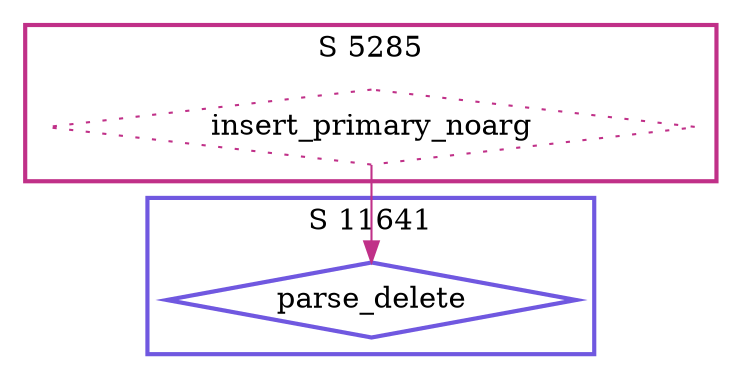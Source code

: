 digraph G {
  ratio=0.500000;
  "UV parse_delete (11641)" [shape=diamond, label="parse_delete",
                             color="#7058E0", style=bold];
  "UV insert_primary_noarg (5285)" [shape=diamond,
                                    label="insert_primary_noarg",
                                    color="#C03088", style=dotted];
  
  subgraph cluster_11641 { label="S 11641";
    color="#7058E0";
    style=bold;
    "UV parse_delete (11641)"; };
  subgraph cluster_5285 { label="S 5285";
    color="#C03088";
    style=bold;
    "UV insert_primary_noarg (5285)"; };
  
  "UV insert_primary_noarg (5285)" -> "UV parse_delete (11641)" [color="#C03088"];
  
  }